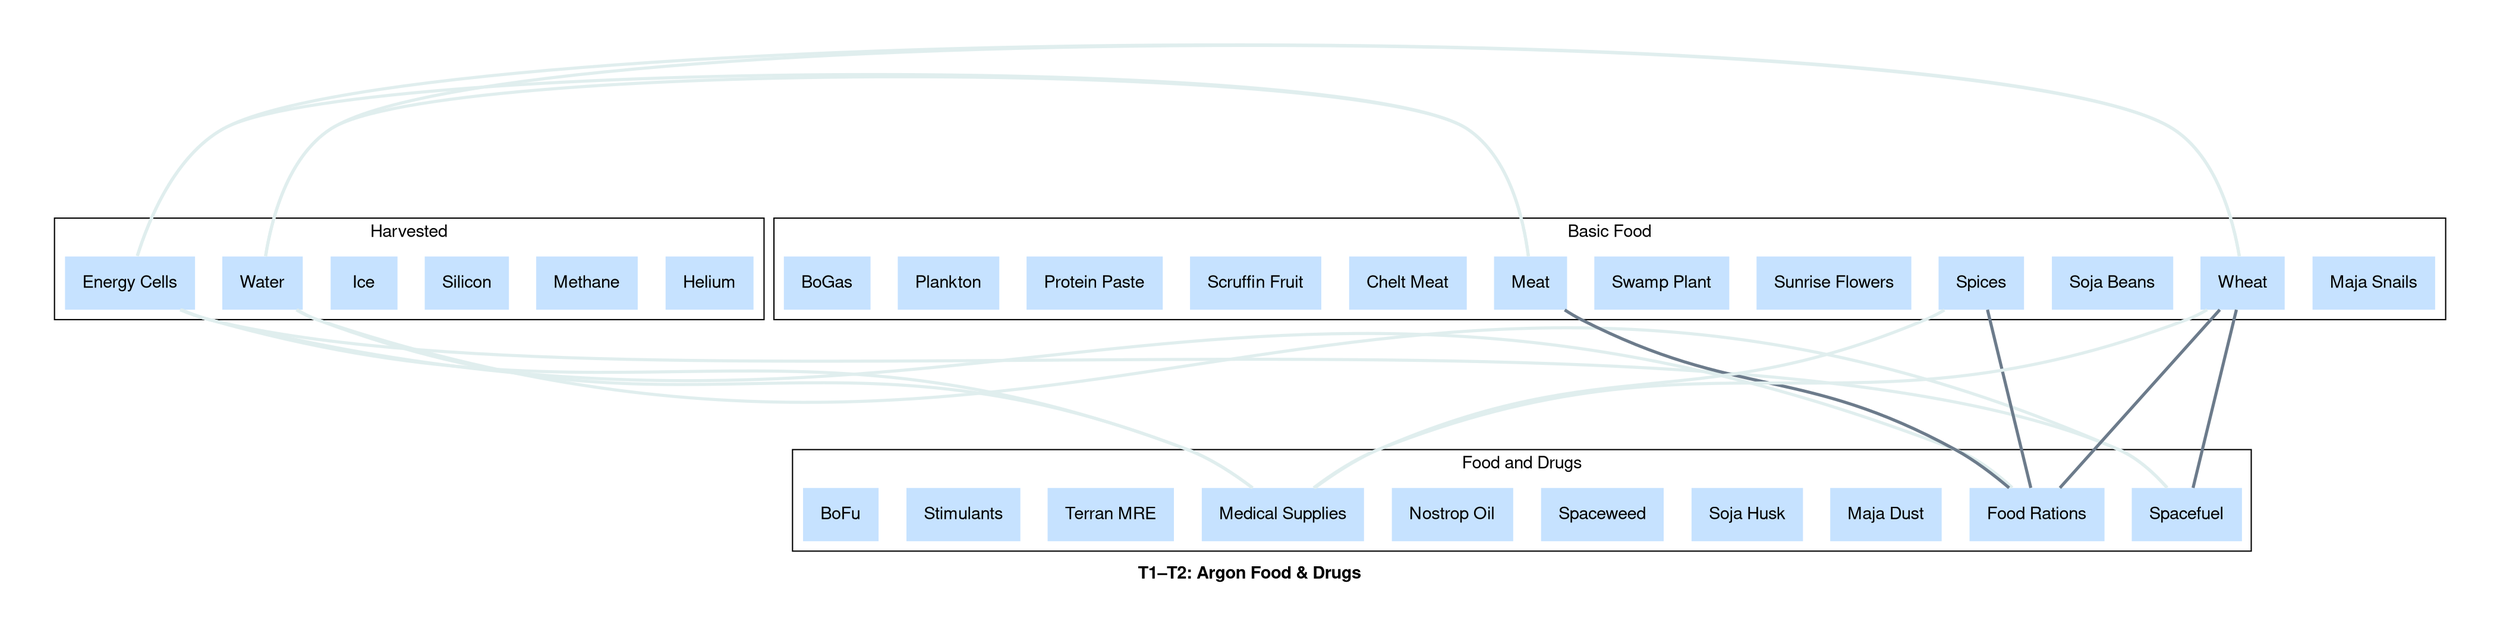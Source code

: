 graph "X4 Economy" {
	compound=true fontname="Helvetica,Arial,sans-serif"
	label=<<b>T1–T2: Argon Food &amp; Drugs</b>>
	graph [nodesep=0.3 pad=0.5 ranksep=2]
	node [color=slategray1 fontname="Helvetica,Arial,sans-serif" margin=0.2 penwidth=0 shape=record style=filled]
	edge [fontname="Helvetica,Arial,sans-serif" penwidth=2.5]
	subgraph 0 {
		cluster=true label=Harvested
		Helium [colour=lightsteelblue2 shape=box]
		Methane [colour=lightsteelblue2 shape=box]
		Silicon [colour=lightsteelblue2 shape=box]
		Ice [colour=lightsteelblue2 shape=box]
		Water [colour=lightsteelblue2 shape=box]
		"Energy Cells" [colour=lightsteelblue2 shape=box]
	}
	subgraph 1 {
		cluster=true label="Basic Food"
		"Maja Snails" [colour=lightsteelblue2 shape=box]
		Meat [colour=lightsteelblue2 shape=box]
		"Soja Beans" [colour=lightsteelblue2 shape=box]
		Spices [colour=lightsteelblue2 shape=box]
		"Sunrise Flowers" [colour=lightsteelblue2 shape=box]
		"Swamp Plant" [colour=lightsteelblue2 shape=box]
		Wheat [colour=lightsteelblue2 shape=box]
		"Chelt Meat" [colour=lightsteelblue2 shape=box]
		"Scruffin Fruit" [colour=lightsteelblue2 shape=box]
		"Protein Paste" [colour=lightsteelblue2 shape=box]
		Plankton [colour=lightsteelblue2 shape=box]
		BoGas [colour=lightsteelblue2 shape=box]
	}
	subgraph 2 {
		cluster=true label="Food and Drugs"
		Spacefuel [colour=lightsteelblue2 shape=box]
		"Food Rations" [colour=lightsteelblue2 shape=box]
		"Maja Dust" [colour=lightsteelblue2 shape=box]
		"Soja Husk" [colour=lightsteelblue2 shape=box]
		Spaceweed [colour=lightsteelblue2 shape=box]
		"Nostrop Oil" [colour=lightsteelblue2 shape=box]
		"Medical Supplies" [colour=lightsteelblue2 shape=box]
		"Terran MRE" [colour=lightsteelblue2 shape=box]
		Stimulants [colour=lightsteelblue2 shape=box]
		BoFu [colour=lightsteelblue2 shape=box]
	}
	"Energy Cells" -- Meat [color=azure2 constraint=false]
	Water -- Meat [color=azure2 constraint=false]
	"Energy Cells" -- Wheat [color=azure2 constraint=false]
	Water -- Wheat [color=azure2 constraint=false]
	"Energy Cells" -- Spacefuel [color=azure2 constraint=false]
	Water -- Spacefuel [color=azure2 constraint=false]
	Wheat -- Spacefuel [color=slategray4 constraint=true]
	"Energy Cells" -- "Food Rations" [color=azure2 constraint=false]
	Meat -- "Food Rations" [color=slategray4 constraint=true]
	Spices -- "Food Rations" [color=slategray4 constraint=true]
	Wheat -- "Food Rations" [color=slategray4 constraint=true]
	"Energy Cells" -- "Medical Supplies" [color=azure2 constraint=false]
	Spices -- "Medical Supplies" [color=azure2 constraint=false]
	Water -- "Medical Supplies" [color=azure2 constraint=false]
	Wheat -- "Medical Supplies" [color=azure2 constraint=false]
}
